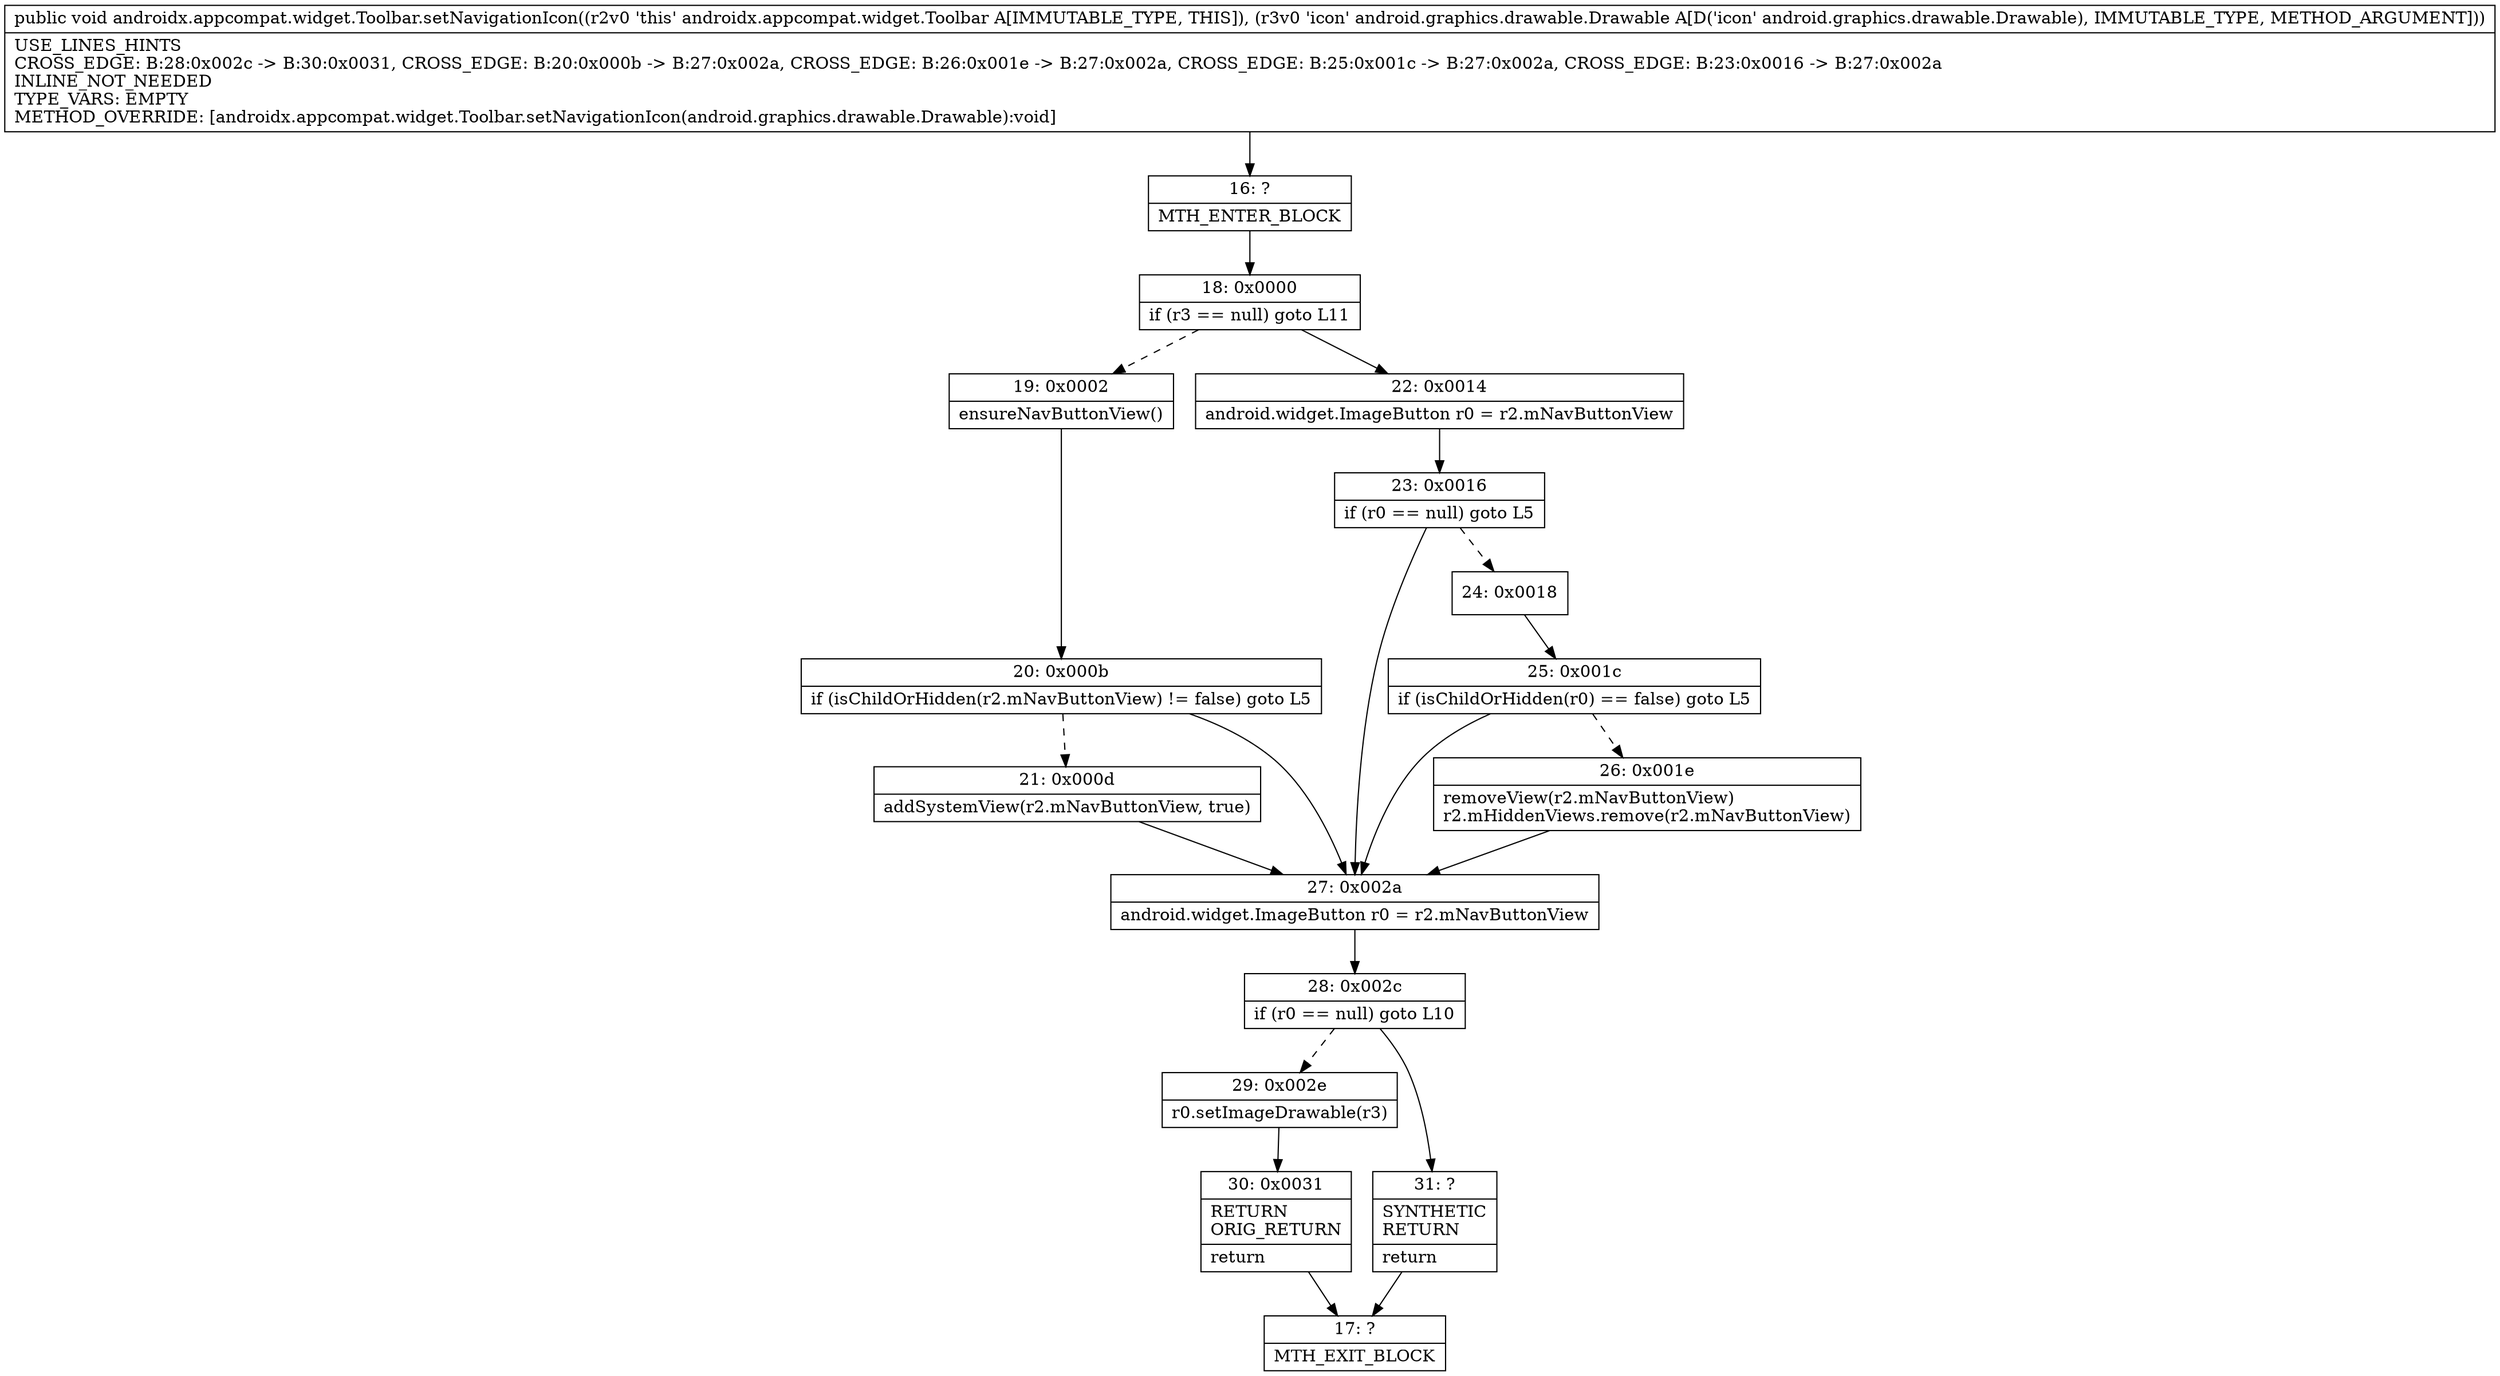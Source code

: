 digraph "CFG forandroidx.appcompat.widget.Toolbar.setNavigationIcon(Landroid\/graphics\/drawable\/Drawable;)V" {
Node_16 [shape=record,label="{16\:\ ?|MTH_ENTER_BLOCK\l}"];
Node_18 [shape=record,label="{18\:\ 0x0000|if (r3 == null) goto L11\l}"];
Node_19 [shape=record,label="{19\:\ 0x0002|ensureNavButtonView()\l}"];
Node_20 [shape=record,label="{20\:\ 0x000b|if (isChildOrHidden(r2.mNavButtonView) != false) goto L5\l}"];
Node_21 [shape=record,label="{21\:\ 0x000d|addSystemView(r2.mNavButtonView, true)\l}"];
Node_27 [shape=record,label="{27\:\ 0x002a|android.widget.ImageButton r0 = r2.mNavButtonView\l}"];
Node_28 [shape=record,label="{28\:\ 0x002c|if (r0 == null) goto L10\l}"];
Node_29 [shape=record,label="{29\:\ 0x002e|r0.setImageDrawable(r3)\l}"];
Node_30 [shape=record,label="{30\:\ 0x0031|RETURN\lORIG_RETURN\l|return\l}"];
Node_17 [shape=record,label="{17\:\ ?|MTH_EXIT_BLOCK\l}"];
Node_31 [shape=record,label="{31\:\ ?|SYNTHETIC\lRETURN\l|return\l}"];
Node_22 [shape=record,label="{22\:\ 0x0014|android.widget.ImageButton r0 = r2.mNavButtonView\l}"];
Node_23 [shape=record,label="{23\:\ 0x0016|if (r0 == null) goto L5\l}"];
Node_24 [shape=record,label="{24\:\ 0x0018}"];
Node_25 [shape=record,label="{25\:\ 0x001c|if (isChildOrHidden(r0) == false) goto L5\l}"];
Node_26 [shape=record,label="{26\:\ 0x001e|removeView(r2.mNavButtonView)\lr2.mHiddenViews.remove(r2.mNavButtonView)\l}"];
MethodNode[shape=record,label="{public void androidx.appcompat.widget.Toolbar.setNavigationIcon((r2v0 'this' androidx.appcompat.widget.Toolbar A[IMMUTABLE_TYPE, THIS]), (r3v0 'icon' android.graphics.drawable.Drawable A[D('icon' android.graphics.drawable.Drawable), IMMUTABLE_TYPE, METHOD_ARGUMENT]))  | USE_LINES_HINTS\lCROSS_EDGE: B:28:0x002c \-\> B:30:0x0031, CROSS_EDGE: B:20:0x000b \-\> B:27:0x002a, CROSS_EDGE: B:26:0x001e \-\> B:27:0x002a, CROSS_EDGE: B:25:0x001c \-\> B:27:0x002a, CROSS_EDGE: B:23:0x0016 \-\> B:27:0x002a\lINLINE_NOT_NEEDED\lTYPE_VARS: EMPTY\lMETHOD_OVERRIDE: [androidx.appcompat.widget.Toolbar.setNavigationIcon(android.graphics.drawable.Drawable):void]\l}"];
MethodNode -> Node_16;Node_16 -> Node_18;
Node_18 -> Node_19[style=dashed];
Node_18 -> Node_22;
Node_19 -> Node_20;
Node_20 -> Node_21[style=dashed];
Node_20 -> Node_27;
Node_21 -> Node_27;
Node_27 -> Node_28;
Node_28 -> Node_29[style=dashed];
Node_28 -> Node_31;
Node_29 -> Node_30;
Node_30 -> Node_17;
Node_31 -> Node_17;
Node_22 -> Node_23;
Node_23 -> Node_24[style=dashed];
Node_23 -> Node_27;
Node_24 -> Node_25;
Node_25 -> Node_26[style=dashed];
Node_25 -> Node_27;
Node_26 -> Node_27;
}


